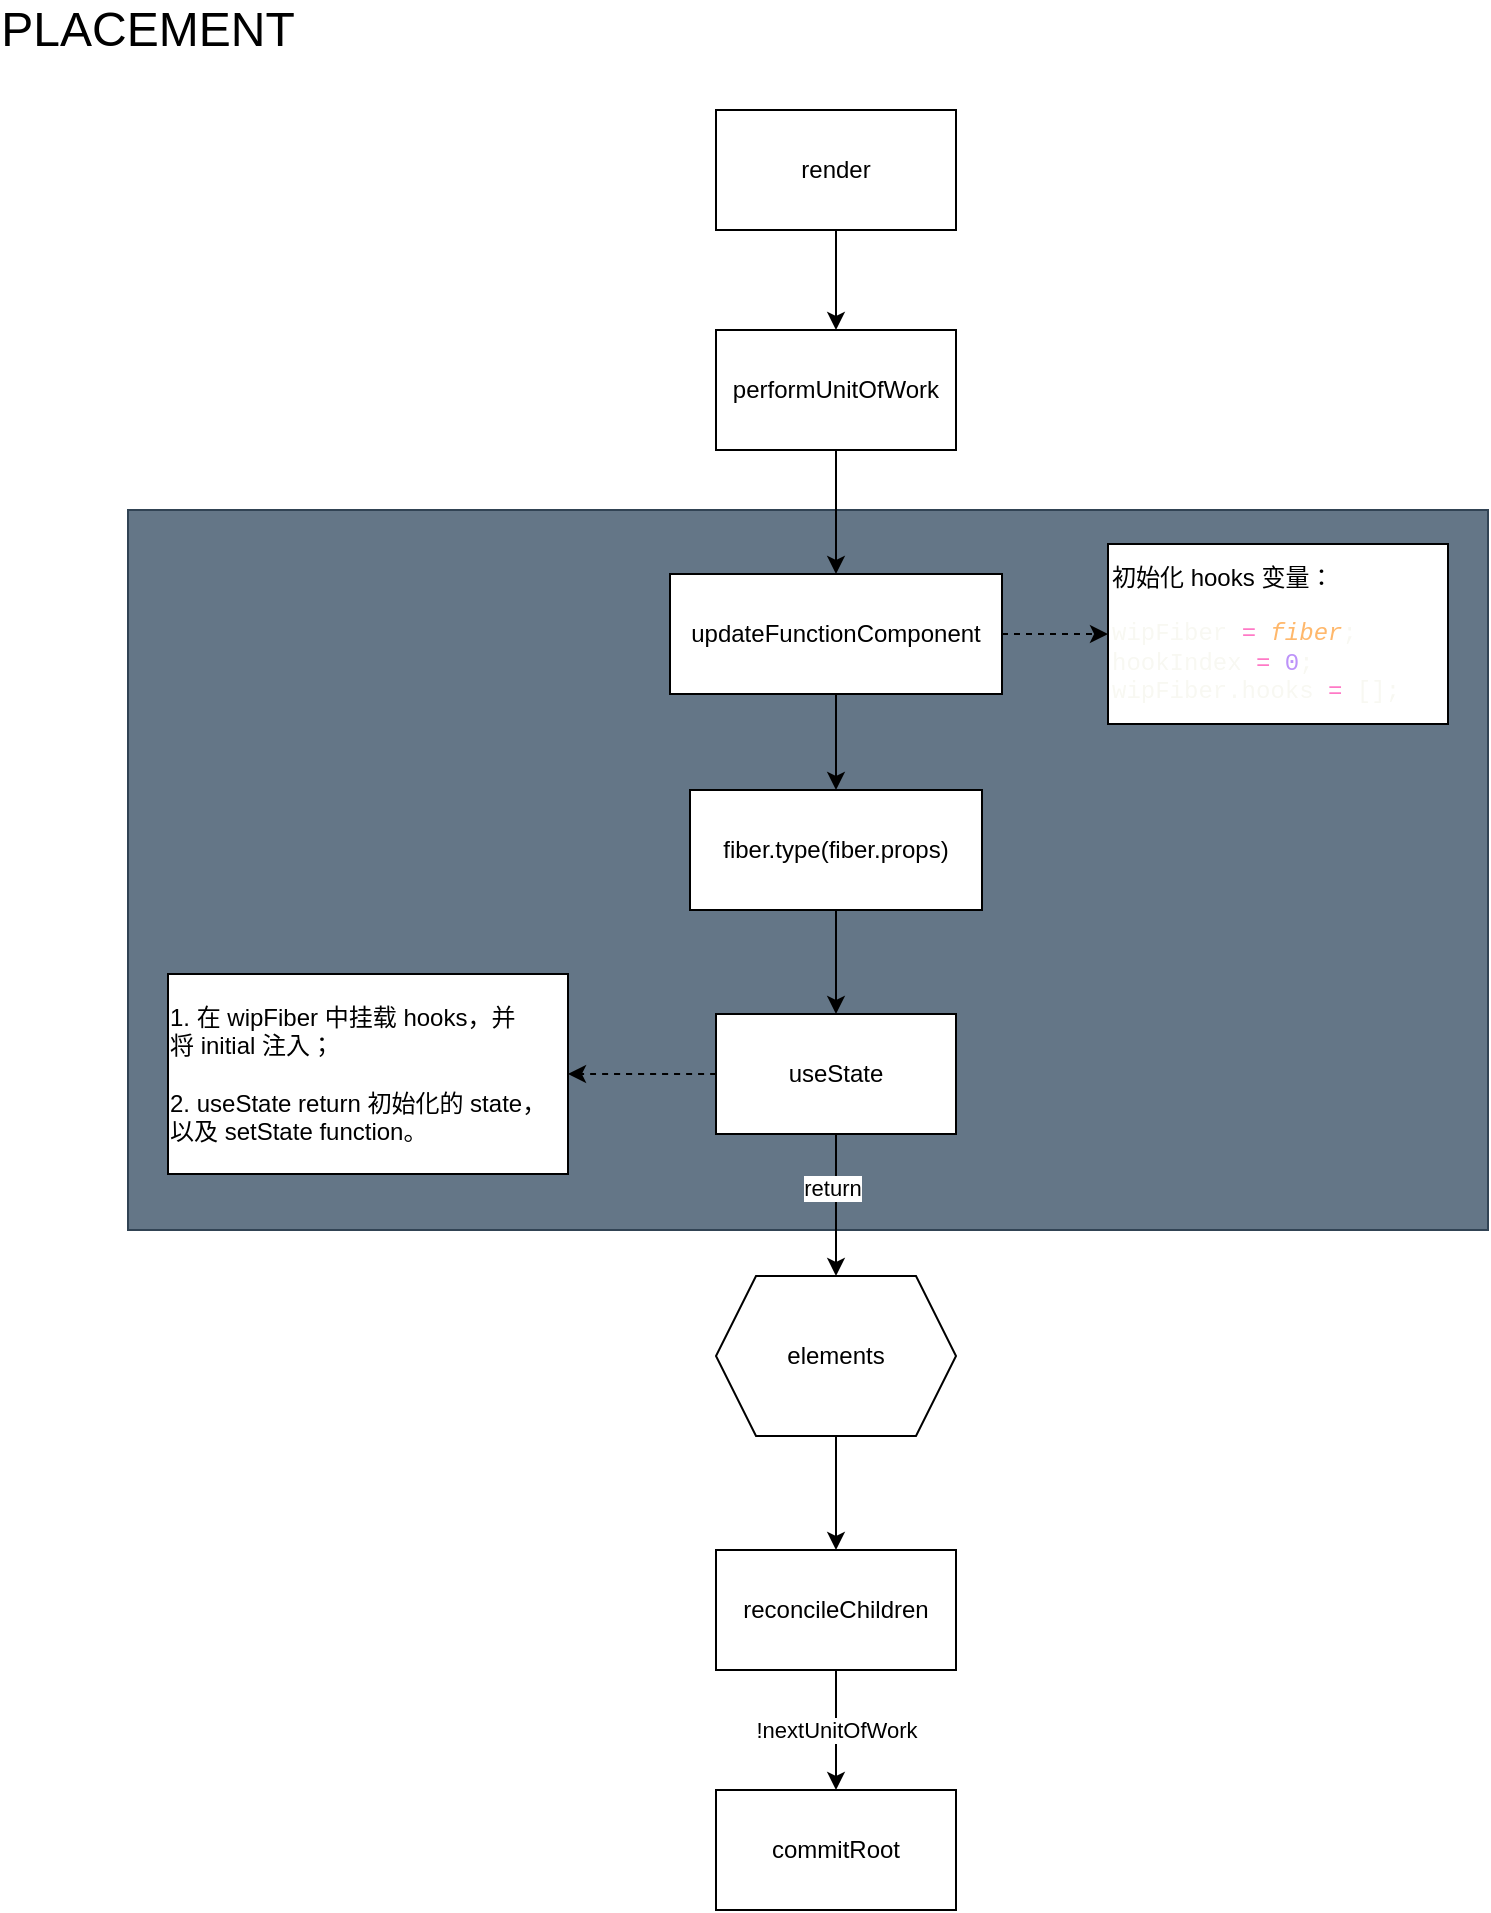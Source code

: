 <mxfile>
    <diagram id="j-N_bvlZXQE2_lXwsOWD" name="PLACEMENT">
        <mxGraphModel dx="1817" dy="815" grid="1" gridSize="10" guides="1" tooltips="1" connect="1" arrows="1" fold="1" page="1" pageScale="1" pageWidth="827" pageHeight="1169" math="0" shadow="0">
            <root>
                <mxCell id="0"/>
                <mxCell id="1" parent="0"/>
                <mxCell id="19" value="" style="rounded=0;whiteSpace=wrap;html=1;strokeColor=#314354;fillColor=#647687;fontColor=#ffffff;" parent="1" vertex="1">
                    <mxGeometry x="60" y="270" width="680" height="360" as="geometry"/>
                </mxCell>
                <mxCell id="11" style="edgeStyle=orthogonalEdgeStyle;rounded=0;orthogonalLoop=1;jettySize=auto;html=1;exitX=0.5;exitY=1;exitDx=0;exitDy=0;entryX=0.5;entryY=0;entryDx=0;entryDy=0;" parent="1" source="2" target="3" edge="1">
                    <mxGeometry relative="1" as="geometry"/>
                </mxCell>
                <mxCell id="2" value="render" style="rounded=0;whiteSpace=wrap;html=1;" parent="1" vertex="1">
                    <mxGeometry x="354" y="70" width="120" height="60" as="geometry"/>
                </mxCell>
                <mxCell id="12" style="edgeStyle=orthogonalEdgeStyle;rounded=0;orthogonalLoop=1;jettySize=auto;html=1;exitX=0.5;exitY=1;exitDx=0;exitDy=0;entryX=0.5;entryY=0;entryDx=0;entryDy=0;" parent="1" source="3" target="4" edge="1">
                    <mxGeometry relative="1" as="geometry"/>
                </mxCell>
                <mxCell id="3" value="performUnitOfWork" style="rounded=0;whiteSpace=wrap;html=1;" parent="1" vertex="1">
                    <mxGeometry x="354" y="180" width="120" height="60" as="geometry"/>
                </mxCell>
                <mxCell id="14" style="rounded=0;orthogonalLoop=1;jettySize=auto;html=1;exitX=1;exitY=0.5;exitDx=0;exitDy=0;entryX=0;entryY=0.5;entryDx=0;entryDy=0;elbow=vertical;dashed=1;" parent="1" source="4" target="9" edge="1">
                    <mxGeometry relative="1" as="geometry"/>
                </mxCell>
                <mxCell id="29" style="edgeStyle=none;rounded=0;orthogonalLoop=1;jettySize=auto;html=1;exitX=0.5;exitY=1;exitDx=0;exitDy=0;entryX=0.5;entryY=0;entryDx=0;entryDy=0;fontSize=12;" parent="1" source="4" target="28" edge="1">
                    <mxGeometry relative="1" as="geometry"/>
                </mxCell>
                <mxCell id="4" value="updateFunctionComponent" style="rounded=0;whiteSpace=wrap;html=1;" parent="1" vertex="1">
                    <mxGeometry x="331" y="302" width="166" height="60" as="geometry"/>
                </mxCell>
                <mxCell id="9" value="&lt;span&gt;初始化 hooks 变量：&lt;/span&gt;&lt;br&gt;&lt;br&gt;&lt;div style=&quot;color: rgb(248 , 248 , 242) ; font-family: &amp;#34;menlo&amp;#34; , &amp;#34;monaco&amp;#34; , &amp;#34;courier new&amp;#34; , monospace&quot;&gt;wipFiber&amp;nbsp;&lt;span style=&quot;color: rgb(255 , 121 , 198)&quot;&gt;=&lt;/span&gt;&amp;nbsp;&lt;span style=&quot;color: rgb(255 , 184 , 108) ; font-style: italic&quot;&gt;fiber&lt;/span&gt;;&lt;br&gt;&lt;/div&gt;&lt;div style=&quot;color: rgb(248 , 248 , 242) ; font-family: &amp;#34;menlo&amp;#34; , &amp;#34;monaco&amp;#34; , &amp;#34;courier new&amp;#34; , monospace&quot;&gt;hookIndex&amp;nbsp;&lt;span style=&quot;color: rgb(255 , 121 , 198)&quot;&gt;=&lt;/span&gt;&amp;nbsp;&lt;span style=&quot;color: rgb(189 , 147 , 249)&quot;&gt;0&lt;/span&gt;;&lt;/div&gt;&lt;div style=&quot;color: rgb(248 , 248 , 242) ; font-family: &amp;#34;menlo&amp;#34; , &amp;#34;monaco&amp;#34; , &amp;#34;courier new&amp;#34; , monospace&quot;&gt;wipFiber.hooks&amp;nbsp;&lt;span style=&quot;color: rgb(255 , 121 , 198)&quot;&gt;=&lt;/span&gt;&amp;nbsp;[];&lt;/div&gt;" style="rounded=0;whiteSpace=wrap;html=1;align=left;" parent="1" vertex="1">
                    <mxGeometry x="550" y="287" width="170" height="90" as="geometry"/>
                </mxCell>
                <mxCell id="17" style="edgeStyle=orthogonalEdgeStyle;curved=1;rounded=0;orthogonalLoop=1;jettySize=auto;html=1;exitX=0;exitY=0.5;exitDx=0;exitDy=0;entryX=1;entryY=0.5;entryDx=0;entryDy=0;dashed=1;" parent="1" source="10" target="16" edge="1">
                    <mxGeometry relative="1" as="geometry"/>
                </mxCell>
                <mxCell id="22" style="edgeStyle=orthogonalEdgeStyle;curved=1;rounded=0;orthogonalLoop=1;jettySize=auto;html=1;exitX=0.5;exitY=1;exitDx=0;exitDy=0;entryX=0.5;entryY=0;entryDx=0;entryDy=0;" parent="1" source="10" target="20" edge="1">
                    <mxGeometry relative="1" as="geometry"/>
                </mxCell>
                <mxCell id="23" value="return" style="edgeLabel;html=1;align=center;verticalAlign=middle;resizable=0;points=[];" parent="22" vertex="1" connectable="0">
                    <mxGeometry x="-0.241" y="-2" relative="1" as="geometry">
                        <mxPoint as="offset"/>
                    </mxGeometry>
                </mxCell>
                <mxCell id="10" value="useState" style="rounded=0;whiteSpace=wrap;html=1;" parent="1" vertex="1">
                    <mxGeometry x="354" y="522" width="120" height="60" as="geometry"/>
                </mxCell>
                <mxCell id="16" value="&lt;div style=&quot;text-align: left&quot;&gt;&lt;span&gt;1. 在 wipFiber 中挂载 hooks，并将&amp;nbsp;initial 注入；&lt;/span&gt;&lt;/div&gt;&lt;div style=&quot;text-align: left&quot;&gt;&lt;span&gt;&lt;br&gt;&lt;/span&gt;&lt;/div&gt;&lt;div style=&quot;text-align: left&quot;&gt;&lt;span&gt;2. useState return 初始化的 state，以及 setState function。&lt;/span&gt;&lt;/div&gt;" style="rounded=0;whiteSpace=wrap;html=1;align=center;" parent="1" vertex="1">
                    <mxGeometry x="80" y="502" width="200" height="100" as="geometry"/>
                </mxCell>
                <mxCell id="25" style="edgeStyle=orthogonalEdgeStyle;curved=1;rounded=0;orthogonalLoop=1;jettySize=auto;html=1;exitX=0.5;exitY=1;exitDx=0;exitDy=0;entryX=0.5;entryY=0;entryDx=0;entryDy=0;" parent="1" source="20" target="24" edge="1">
                    <mxGeometry relative="1" as="geometry"/>
                </mxCell>
                <mxCell id="20" value="elements" style="shape=hexagon;perimeter=hexagonPerimeter2;whiteSpace=wrap;html=1;fixedSize=1;" parent="1" vertex="1">
                    <mxGeometry x="354" y="653" width="120" height="80" as="geometry"/>
                </mxCell>
                <mxCell id="_7SeIulcPwYDOIQpS4SK-31" value="!nextUnitOfWork" style="edgeStyle=orthogonalEdgeStyle;curved=0;rounded=1;sketch=0;orthogonalLoop=1;jettySize=auto;html=1;exitX=0.5;exitY=1;exitDx=0;exitDy=0;entryX=0.5;entryY=0;entryDx=0;entryDy=0;" parent="1" source="24" target="_7SeIulcPwYDOIQpS4SK-30" edge="1">
                    <mxGeometry relative="1" as="geometry"/>
                </mxCell>
                <mxCell id="24" value="reconcileChildren" style="rounded=0;whiteSpace=wrap;html=1;" parent="1" vertex="1">
                    <mxGeometry x="354" y="790" width="120" height="60" as="geometry"/>
                </mxCell>
                <mxCell id="26" value="PLACEMENT" style="text;html=1;strokeColor=none;fillColor=none;align=center;verticalAlign=middle;whiteSpace=wrap;rounded=0;fontSize=24;" parent="1" vertex="1">
                    <mxGeometry x="50" y="20" width="40" height="20" as="geometry"/>
                </mxCell>
                <mxCell id="30" style="edgeStyle=none;rounded=0;orthogonalLoop=1;jettySize=auto;html=1;exitX=0.5;exitY=1;exitDx=0;exitDy=0;fontSize=12;" parent="1" source="28" target="10" edge="1">
                    <mxGeometry relative="1" as="geometry"/>
                </mxCell>
                <mxCell id="28" value="&lt;font style=&quot;font-size: 12px;&quot;&gt;fiber.type(fiber.props)&lt;/font&gt;" style="rounded=0;whiteSpace=wrap;html=1;fontSize=12;" parent="1" vertex="1">
                    <mxGeometry x="341" y="410" width="146" height="60" as="geometry"/>
                </mxCell>
                <mxCell id="_7SeIulcPwYDOIQpS4SK-30" value="commitRoot" style="rounded=0;whiteSpace=wrap;html=1;sketch=0;" parent="1" vertex="1">
                    <mxGeometry x="354" y="910" width="120" height="60" as="geometry"/>
                </mxCell>
            </root>
        </mxGraphModel>
    </diagram>
    <diagram id="12ryvSKuhZ1WTLtNx59c" name="UPDATE">
        <mxGraphModel dx="990" dy="815" grid="1" gridSize="10" guides="1" tooltips="1" connect="1" arrows="1" fold="1" page="1" pageScale="1" pageWidth="827" pageHeight="1169" math="0" shadow="0">
            <root>
                <mxCell id="lHVlJjDy5P9jA2KHwbBJ-0"/>
                <mxCell id="lHVlJjDy5P9jA2KHwbBJ-1" parent="lHVlJjDy5P9jA2KHwbBJ-0"/>
                <mxCell id="q6-AJpDWvC6plmGbKODg-0" value="" style="rounded=0;whiteSpace=wrap;html=1;strokeColor=#314354;fillColor=#647687;fontColor=#ffffff;" parent="lHVlJjDy5P9jA2KHwbBJ-1" vertex="1">
                    <mxGeometry x="10" y="270" width="500" height="360" as="geometry"/>
                </mxCell>
                <mxCell id="XRrGrZuXVUuJSEJod0E2-0" style="edgeStyle=orthogonalEdgeStyle;curved=0;rounded=1;sketch=0;orthogonalLoop=1;jettySize=auto;html=1;exitX=1;exitY=0.5;exitDx=0;exitDy=0;entryX=0;entryY=0.5;entryDx=0;entryDy=0;" parent="lHVlJjDy5P9jA2KHwbBJ-1" source="lHVlJjDy5P9jA2KHwbBJ-2" target="3MYGiuBeSxBafcrdnfKn-0" edge="1">
                    <mxGeometry relative="1" as="geometry"/>
                </mxCell>
                <mxCell id="XRrGrZuXVUuJSEJod0E2-2" value="render" style="edgeStyle=orthogonalEdgeStyle;curved=0;rounded=1;sketch=0;orthogonalLoop=1;jettySize=auto;html=1;exitX=0.5;exitY=1;exitDx=0;exitDy=0;entryX=0.5;entryY=0;entryDx=0;entryDy=0;" parent="lHVlJjDy5P9jA2KHwbBJ-1" source="lHVlJjDy5P9jA2KHwbBJ-2" target="XRrGrZuXVUuJSEJod0E2-1" edge="1">
                    <mxGeometry relative="1" as="geometry"/>
                </mxCell>
                <mxCell id="lHVlJjDy5P9jA2KHwbBJ-2" value="setState" style="rounded=0;whiteSpace=wrap;html=1;sketch=0;" parent="lHVlJjDy5P9jA2KHwbBJ-1" vertex="1">
                    <mxGeometry x="354" y="70" width="119" height="60" as="geometry"/>
                </mxCell>
                <mxCell id="3MYGiuBeSxBafcrdnfKn-0" value="1. 将当前 action 添加到 hook.queue中；即编辑 currentRoot；&lt;br&gt;&lt;br&gt;&lt;div&gt;&lt;span&gt;2. 重置 wipRoot nextUnitOfWork deletions 属性，其中，将 wipRoot.alertnate = currentRoot 关联。&lt;/span&gt;&lt;/div&gt;&lt;div&gt;&lt;span&gt;&lt;br&gt;&lt;/span&gt;&lt;/div&gt;&lt;div&gt;&lt;span&gt;workLoop 将会从最顶级节点，从头执行，相当于触发了 render functon。&lt;/span&gt;&lt;/div&gt;" style="rounded=0;whiteSpace=wrap;html=1;sketch=0;align=left;" parent="lHVlJjDy5P9jA2KHwbBJ-1" vertex="1">
                    <mxGeometry x="540" y="35" width="270" height="130" as="geometry"/>
                </mxCell>
                <mxCell id="XRrGrZuXVUuJSEJod0E2-5" style="edgeStyle=orthogonalEdgeStyle;curved=0;rounded=1;sketch=0;orthogonalLoop=1;jettySize=auto;html=1;exitX=0.5;exitY=1;exitDx=0;exitDy=0;entryX=0.5;entryY=0;entryDx=0;entryDy=0;" parent="lHVlJjDy5P9jA2KHwbBJ-1" source="XRrGrZuXVUuJSEJod0E2-1" target="XRrGrZuXVUuJSEJod0E2-4" edge="1">
                    <mxGeometry relative="1" as="geometry"/>
                </mxCell>
                <mxCell id="XRrGrZuXVUuJSEJod0E2-1" value="performUnitOfWork" style="rounded=0;whiteSpace=wrap;html=1;sketch=0;" parent="lHVlJjDy5P9jA2KHwbBJ-1" vertex="1">
                    <mxGeometry x="354" y="190" width="120" height="60" as="geometry"/>
                </mxCell>
                <mxCell id="b-ismyWFpW-FrBZqEWy5-0" style="edgeStyle=orthogonalEdgeStyle;curved=0;rounded=1;sketch=0;orthogonalLoop=1;jettySize=auto;html=1;exitX=0.5;exitY=1;exitDx=0;exitDy=0;entryX=0.5;entryY=0;entryDx=0;entryDy=0;" parent="lHVlJjDy5P9jA2KHwbBJ-1" source="XRrGrZuXVUuJSEJod0E2-4" target="XRrGrZuXVUuJSEJod0E2-6" edge="1">
                    <mxGeometry relative="1" as="geometry"/>
                </mxCell>
                <mxCell id="XRrGrZuXVUuJSEJod0E2-4" value="updateFunctionComponent" style="rounded=0;whiteSpace=wrap;html=1;sketch=0;" parent="lHVlJjDy5P9jA2KHwbBJ-1" vertex="1">
                    <mxGeometry x="331" y="300" width="166" height="60" as="geometry"/>
                </mxCell>
                <mxCell id="b-ismyWFpW-FrBZqEWy5-2" style="edgeStyle=orthogonalEdgeStyle;curved=0;rounded=1;sketch=0;orthogonalLoop=1;jettySize=auto;html=1;exitX=0.5;exitY=1;exitDx=0;exitDy=0;entryX=0.5;entryY=0;entryDx=0;entryDy=0;" parent="lHVlJjDy5P9jA2KHwbBJ-1" source="XRrGrZuXVUuJSEJod0E2-6" target="b-ismyWFpW-FrBZqEWy5-1" edge="1">
                    <mxGeometry relative="1" as="geometry"/>
                </mxCell>
                <mxCell id="XRrGrZuXVUuJSEJod0E2-6" value="fiber.type(fiber.props)" style="rounded=0;whiteSpace=wrap;html=1;sketch=0;" parent="lHVlJjDy5P9jA2KHwbBJ-1" vertex="1">
                    <mxGeometry x="347" y="410" width="133" height="60" as="geometry"/>
                </mxCell>
                <mxCell id="IVGWjYsyJi2JOi0YAJ0O-0" style="edgeStyle=orthogonalEdgeStyle;curved=0;rounded=1;sketch=0;orthogonalLoop=1;jettySize=auto;html=1;exitX=0;exitY=0.5;exitDx=0;exitDy=0;entryX=1;entryY=0.5;entryDx=0;entryDy=0;" parent="lHVlJjDy5P9jA2KHwbBJ-1" source="b-ismyWFpW-FrBZqEWy5-1" target="zZuYs7W4gYNPwr98QrXY-0" edge="1">
                    <mxGeometry relative="1" as="geometry"/>
                </mxCell>
                <mxCell id="e1pXYS5kWR4cq0tBP6tK-1" style="edgeStyle=orthogonalEdgeStyle;curved=0;rounded=1;sketch=0;orthogonalLoop=1;jettySize=auto;html=1;exitX=0.5;exitY=1;exitDx=0;exitDy=0;entryX=0.5;entryY=0;entryDx=0;entryDy=0;" parent="lHVlJjDy5P9jA2KHwbBJ-1" source="b-ismyWFpW-FrBZqEWy5-1" target="e1pXYS5kWR4cq0tBP6tK-0" edge="1">
                    <mxGeometry relative="1" as="geometry"/>
                </mxCell>
                <mxCell id="YS_pdgVHRVHtaCVrLyYd-2" value="return" style="edgeLabel;html=1;align=center;verticalAlign=middle;resizable=0;points=[];" parent="e1pXYS5kWR4cq0tBP6tK-1" vertex="1" connectable="0">
                    <mxGeometry x="-0.282" y="1" relative="1" as="geometry">
                        <mxPoint as="offset"/>
                    </mxGeometry>
                </mxCell>
                <mxCell id="b-ismyWFpW-FrBZqEWy5-1" value="useState" style="rounded=0;whiteSpace=wrap;html=1;sketch=0;" parent="lHVlJjDy5P9jA2KHwbBJ-1" vertex="1">
                    <mxGeometry x="353" y="524.5" width="120" height="60" as="geometry"/>
                </mxCell>
                <mxCell id="zZuYs7W4gYNPwr98QrXY-0" value="1. oldHook = wipFiber.alertnate.hooks[hookIndex]，oldHook.queue 已有当前操作的 actions；&lt;br&gt;&lt;br&gt;2. 遍历 oldHook.queue 的 action，并将值更新到 wipFiber 中" style="rounded=0;whiteSpace=wrap;html=1;sketch=0;align=left;" parent="lHVlJjDy5P9jA2KHwbBJ-1" vertex="1">
                    <mxGeometry x="30" y="489.5" width="250" height="130" as="geometry"/>
                </mxCell>
                <mxCell id="YS_pdgVHRVHtaCVrLyYd-1" style="edgeStyle=orthogonalEdgeStyle;curved=0;rounded=1;sketch=0;orthogonalLoop=1;jettySize=auto;html=1;entryX=0.5;entryY=0;entryDx=0;entryDy=0;" parent="lHVlJjDy5P9jA2KHwbBJ-1" source="e1pXYS5kWR4cq0tBP6tK-0" target="YS_pdgVHRVHtaCVrLyYd-0" edge="1">
                    <mxGeometry relative="1" as="geometry"/>
                </mxCell>
                <mxCell id="e1pXYS5kWR4cq0tBP6tK-0" value="elements" style="shape=hexagon;perimeter=hexagonPerimeter2;whiteSpace=wrap;html=1;fixedSize=1;" parent="lHVlJjDy5P9jA2KHwbBJ-1" vertex="1">
                    <mxGeometry x="353" y="650" width="120" height="80" as="geometry"/>
                </mxCell>
                <mxCell id="YS_pdgVHRVHtaCVrLyYd-0" value="reconcileChildren" style="rounded=0;whiteSpace=wrap;html=1;" parent="lHVlJjDy5P9jA2KHwbBJ-1" vertex="1">
                    <mxGeometry x="353" y="790" width="120" height="60" as="geometry"/>
                </mxCell>
                <mxCell id="Z-amIkUFg2G0zSZLFkvj-0" value="!nextUnitOfWork" style="edgeStyle=orthogonalEdgeStyle;curved=0;rounded=1;sketch=0;orthogonalLoop=1;jettySize=auto;html=1;exitX=0.5;exitY=1;exitDx=0;exitDy=0;entryX=0.5;entryY=0;entryDx=0;entryDy=0;" parent="lHVlJjDy5P9jA2KHwbBJ-1" source="YS_pdgVHRVHtaCVrLyYd-0" target="Z-amIkUFg2G0zSZLFkvj-2" edge="1">
                    <mxGeometry relative="1" as="geometry">
                        <mxPoint x="414" y="930" as="sourcePoint"/>
                    </mxGeometry>
                </mxCell>
                <mxCell id="Z-amIkUFg2G0zSZLFkvj-2" value="commitRoot" style="rounded=0;whiteSpace=wrap;html=1;sketch=0;" parent="lHVlJjDy5P9jA2KHwbBJ-1" vertex="1">
                    <mxGeometry x="354" y="930" width="120" height="60" as="geometry"/>
                </mxCell>
                <mxCell id="PztVK4HrEN0cEaARssnU-0" value="UPDATE" style="text;html=1;strokeColor=none;fillColor=none;align=center;verticalAlign=middle;whiteSpace=wrap;rounded=0;fontSize=24;" parent="lHVlJjDy5P9jA2KHwbBJ-1" vertex="1">
                    <mxGeometry x="50" y="20" width="40" height="20" as="geometry"/>
                </mxCell>
            </root>
        </mxGraphModel>
    </diagram>
</mxfile>
